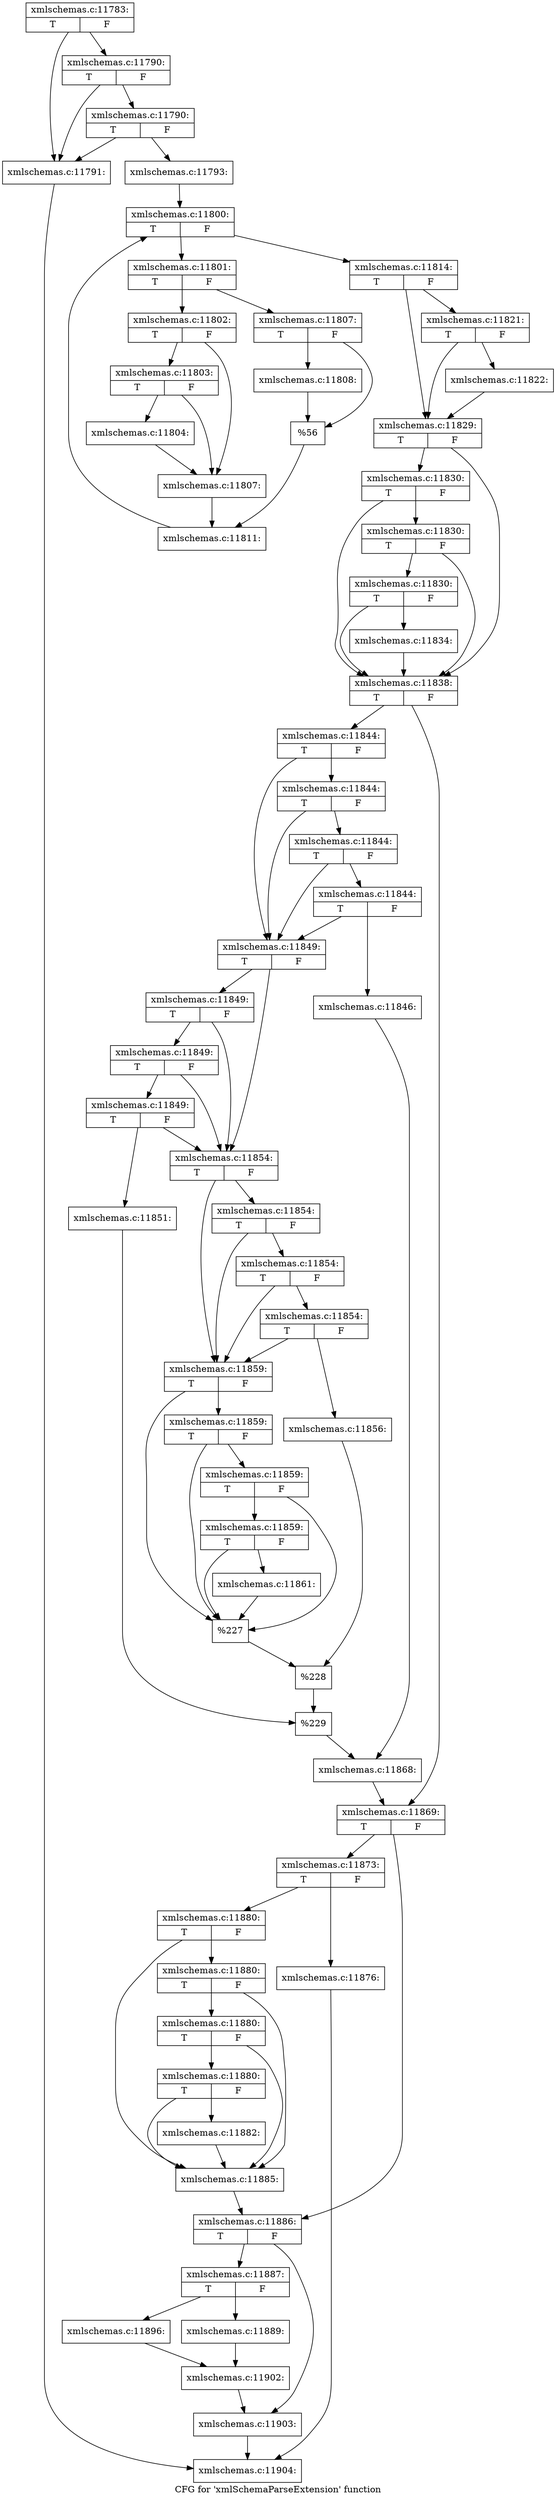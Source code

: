 digraph "CFG for 'xmlSchemaParseExtension' function" {
	label="CFG for 'xmlSchemaParseExtension' function";

	Node0x4e0dd90 [shape=record,label="{xmlschemas.c:11783:|{<s0>T|<s1>F}}"];
	Node0x4e0dd90 -> Node0x4e40c70;
	Node0x4e0dd90 -> Node0x4e40d90;
	Node0x4e40d90 [shape=record,label="{xmlschemas.c:11790:|{<s0>T|<s1>F}}"];
	Node0x4e40d90 -> Node0x4e40c70;
	Node0x4e40d90 -> Node0x4e40d10;
	Node0x4e40d10 [shape=record,label="{xmlschemas.c:11790:|{<s0>T|<s1>F}}"];
	Node0x4e40d10 -> Node0x4e40c70;
	Node0x4e40d10 -> Node0x4e40cc0;
	Node0x4e40c70 [shape=record,label="{xmlschemas.c:11791:}"];
	Node0x4e40c70 -> Node0x4e3f350;
	Node0x4e40cc0 [shape=record,label="{xmlschemas.c:11793:}"];
	Node0x4e40cc0 -> Node0x4e41e40;
	Node0x4e41e40 [shape=record,label="{xmlschemas.c:11800:|{<s0>T|<s1>F}}"];
	Node0x4e41e40 -> Node0x4e42230;
	Node0x4e41e40 -> Node0x4e42060;
	Node0x4e42230 [shape=record,label="{xmlschemas.c:11801:|{<s0>T|<s1>F}}"];
	Node0x4e42230 -> Node0x4e423f0;
	Node0x4e42230 -> Node0x4e42490;
	Node0x4e423f0 [shape=record,label="{xmlschemas.c:11802:|{<s0>T|<s1>F}}"];
	Node0x4e423f0 -> Node0x4e428f0;
	Node0x4e423f0 -> Node0x4e42940;
	Node0x4e42940 [shape=record,label="{xmlschemas.c:11803:|{<s0>T|<s1>F}}"];
	Node0x4e42940 -> Node0x4e428f0;
	Node0x4e42940 -> Node0x4e428a0;
	Node0x4e428a0 [shape=record,label="{xmlschemas.c:11804:}"];
	Node0x4e428a0 -> Node0x4e428f0;
	Node0x4e428f0 [shape=record,label="{xmlschemas.c:11807:}"];
	Node0x4e428f0 -> Node0x4e42440;
	Node0x4e42490 [shape=record,label="{xmlschemas.c:11807:|{<s0>T|<s1>F}}"];
	Node0x4e42490 -> Node0x4e436d0;
	Node0x4e42490 -> Node0x4e43720;
	Node0x4e436d0 [shape=record,label="{xmlschemas.c:11808:}"];
	Node0x4e436d0 -> Node0x4e43720;
	Node0x4e43720 [shape=record,label="{%56}"];
	Node0x4e43720 -> Node0x4e42440;
	Node0x4e42440 [shape=record,label="{xmlschemas.c:11811:}"];
	Node0x4e42440 -> Node0x4e41e40;
	Node0x4e42060 [shape=record,label="{xmlschemas.c:11814:|{<s0>T|<s1>F}}"];
	Node0x4e42060 -> Node0x4e448d0;
	Node0x4e42060 -> Node0x4e44880;
	Node0x4e448d0 [shape=record,label="{xmlschemas.c:11821:|{<s0>T|<s1>F}}"];
	Node0x4e448d0 -> Node0x4e44830;
	Node0x4e448d0 -> Node0x4e44880;
	Node0x4e44830 [shape=record,label="{xmlschemas.c:11822:}"];
	Node0x4e44830 -> Node0x4e44880;
	Node0x4e44880 [shape=record,label="{xmlschemas.c:11829:|{<s0>T|<s1>F}}"];
	Node0x4e44880 -> Node0x4e45da0;
	Node0x4e44880 -> Node0x4e45c80;
	Node0x4e45da0 [shape=record,label="{xmlschemas.c:11830:|{<s0>T|<s1>F}}"];
	Node0x4e45da0 -> Node0x4e45d50;
	Node0x4e45da0 -> Node0x4e45c80;
	Node0x4e45d50 [shape=record,label="{xmlschemas.c:11830:|{<s0>T|<s1>F}}"];
	Node0x4e45d50 -> Node0x4e45cd0;
	Node0x4e45d50 -> Node0x4e45c80;
	Node0x4e45cd0 [shape=record,label="{xmlschemas.c:11830:|{<s0>T|<s1>F}}"];
	Node0x4e45cd0 -> Node0x4e45c30;
	Node0x4e45cd0 -> Node0x4e45c80;
	Node0x4e45c30 [shape=record,label="{xmlschemas.c:11834:}"];
	Node0x4e45c30 -> Node0x4e45c80;
	Node0x4e45c80 [shape=record,label="{xmlschemas.c:11838:|{<s0>T|<s1>F}}"];
	Node0x4e45c80 -> Node0x4e471f0;
	Node0x4e45c80 -> Node0x4e47240;
	Node0x4e471f0 [shape=record,label="{xmlschemas.c:11844:|{<s0>T|<s1>F}}"];
	Node0x4e471f0 -> Node0x4e477c0;
	Node0x4e471f0 -> Node0x4e476a0;
	Node0x4e477c0 [shape=record,label="{xmlschemas.c:11844:|{<s0>T|<s1>F}}"];
	Node0x4e477c0 -> Node0x4e47770;
	Node0x4e477c0 -> Node0x4e476a0;
	Node0x4e47770 [shape=record,label="{xmlschemas.c:11844:|{<s0>T|<s1>F}}"];
	Node0x4e47770 -> Node0x4e476f0;
	Node0x4e47770 -> Node0x4e476a0;
	Node0x4e476f0 [shape=record,label="{xmlschemas.c:11844:|{<s0>T|<s1>F}}"];
	Node0x4e476f0 -> Node0x4e47600;
	Node0x4e476f0 -> Node0x4e476a0;
	Node0x4e47600 [shape=record,label="{xmlschemas.c:11846:}"];
	Node0x4e47600 -> Node0x4e47650;
	Node0x4e476a0 [shape=record,label="{xmlschemas.c:11849:|{<s0>T|<s1>F}}"];
	Node0x4e476a0 -> Node0x4e48f10;
	Node0x4e476a0 -> Node0x4e48df0;
	Node0x4e48f10 [shape=record,label="{xmlschemas.c:11849:|{<s0>T|<s1>F}}"];
	Node0x4e48f10 -> Node0x4e48ec0;
	Node0x4e48f10 -> Node0x4e48df0;
	Node0x4e48ec0 [shape=record,label="{xmlschemas.c:11849:|{<s0>T|<s1>F}}"];
	Node0x4e48ec0 -> Node0x4e48e40;
	Node0x4e48ec0 -> Node0x4e48df0;
	Node0x4e48e40 [shape=record,label="{xmlschemas.c:11849:|{<s0>T|<s1>F}}"];
	Node0x4e48e40 -> Node0x4e48d50;
	Node0x4e48e40 -> Node0x4e48df0;
	Node0x4e48d50 [shape=record,label="{xmlschemas.c:11851:}"];
	Node0x4e48d50 -> Node0x4e48da0;
	Node0x4e48df0 [shape=record,label="{xmlschemas.c:11854:|{<s0>T|<s1>F}}"];
	Node0x4e48df0 -> Node0x4e4a6c0;
	Node0x4e48df0 -> Node0x4e4a5a0;
	Node0x4e4a6c0 [shape=record,label="{xmlschemas.c:11854:|{<s0>T|<s1>F}}"];
	Node0x4e4a6c0 -> Node0x4e4a670;
	Node0x4e4a6c0 -> Node0x4e4a5a0;
	Node0x4e4a670 [shape=record,label="{xmlschemas.c:11854:|{<s0>T|<s1>F}}"];
	Node0x4e4a670 -> Node0x4e4a5f0;
	Node0x4e4a670 -> Node0x4e4a5a0;
	Node0x4e4a5f0 [shape=record,label="{xmlschemas.c:11854:|{<s0>T|<s1>F}}"];
	Node0x4e4a5f0 -> Node0x4e4a500;
	Node0x4e4a5f0 -> Node0x4e4a5a0;
	Node0x4e4a500 [shape=record,label="{xmlschemas.c:11856:}"];
	Node0x4e4a500 -> Node0x4e4a550;
	Node0x4e4a5a0 [shape=record,label="{xmlschemas.c:11859:|{<s0>T|<s1>F}}"];
	Node0x4e4a5a0 -> Node0x4e4be20;
	Node0x4e4a5a0 -> Node0x4e4bd00;
	Node0x4e4be20 [shape=record,label="{xmlschemas.c:11859:|{<s0>T|<s1>F}}"];
	Node0x4e4be20 -> Node0x4e4bdd0;
	Node0x4e4be20 -> Node0x4e4bd00;
	Node0x4e4bdd0 [shape=record,label="{xmlschemas.c:11859:|{<s0>T|<s1>F}}"];
	Node0x4e4bdd0 -> Node0x4e4bd50;
	Node0x4e4bdd0 -> Node0x4e4bd00;
	Node0x4e4bd50 [shape=record,label="{xmlschemas.c:11859:|{<s0>T|<s1>F}}"];
	Node0x4e4bd50 -> Node0x4e4bcb0;
	Node0x4e4bd50 -> Node0x4e4bd00;
	Node0x4e4bcb0 [shape=record,label="{xmlschemas.c:11861:}"];
	Node0x4e4bcb0 -> Node0x4e4bd00;
	Node0x4e4bd00 [shape=record,label="{%227}"];
	Node0x4e4bd00 -> Node0x4e4a550;
	Node0x4e4a550 [shape=record,label="{%228}"];
	Node0x4e4a550 -> Node0x4e48da0;
	Node0x4e48da0 [shape=record,label="{%229}"];
	Node0x4e48da0 -> Node0x4e47650;
	Node0x4e47650 [shape=record,label="{xmlschemas.c:11868:}"];
	Node0x4e47650 -> Node0x4e47240;
	Node0x4e47240 [shape=record,label="{xmlschemas.c:11869:|{<s0>T|<s1>F}}"];
	Node0x4e47240 -> Node0x4e4d590;
	Node0x4e47240 -> Node0x4e4d5e0;
	Node0x4e4d590 [shape=record,label="{xmlschemas.c:11873:|{<s0>T|<s1>F}}"];
	Node0x4e4d590 -> Node0x4e4d9a0;
	Node0x4e4d590 -> Node0x4e4d9f0;
	Node0x4e4d9a0 [shape=record,label="{xmlschemas.c:11876:}"];
	Node0x4e4d9a0 -> Node0x4e3f350;
	Node0x4e4d9f0 [shape=record,label="{xmlschemas.c:11880:|{<s0>T|<s1>F}}"];
	Node0x4e4d9f0 -> Node0x4e4e460;
	Node0x4e4d9f0 -> Node0x4e4e340;
	Node0x4e4e460 [shape=record,label="{xmlschemas.c:11880:|{<s0>T|<s1>F}}"];
	Node0x4e4e460 -> Node0x4e4e410;
	Node0x4e4e460 -> Node0x4e4e340;
	Node0x4e4e410 [shape=record,label="{xmlschemas.c:11880:|{<s0>T|<s1>F}}"];
	Node0x4e4e410 -> Node0x4e4e390;
	Node0x4e4e410 -> Node0x4e4e340;
	Node0x4e4e390 [shape=record,label="{xmlschemas.c:11880:|{<s0>T|<s1>F}}"];
	Node0x4e4e390 -> Node0x4e4e2f0;
	Node0x4e4e390 -> Node0x4e4e340;
	Node0x4e4e2f0 [shape=record,label="{xmlschemas.c:11882:}"];
	Node0x4e4e2f0 -> Node0x4e4e340;
	Node0x4e4e340 [shape=record,label="{xmlschemas.c:11885:}"];
	Node0x4e4e340 -> Node0x4e4d5e0;
	Node0x4e4d5e0 [shape=record,label="{xmlschemas.c:11886:|{<s0>T|<s1>F}}"];
	Node0x4e4d5e0 -> Node0x4e4fb50;
	Node0x4e4d5e0 -> Node0x4e4fba0;
	Node0x4e4fb50 [shape=record,label="{xmlschemas.c:11887:|{<s0>T|<s1>F}}"];
	Node0x4e4fb50 -> Node0x4e4ff60;
	Node0x4e4fb50 -> Node0x4e50000;
	Node0x4e4ff60 [shape=record,label="{xmlschemas.c:11889:}"];
	Node0x4e4ff60 -> Node0x4e4ffb0;
	Node0x4e50000 [shape=record,label="{xmlschemas.c:11896:}"];
	Node0x4e50000 -> Node0x4e4ffb0;
	Node0x4e4ffb0 [shape=record,label="{xmlschemas.c:11902:}"];
	Node0x4e4ffb0 -> Node0x4e4fba0;
	Node0x4e4fba0 [shape=record,label="{xmlschemas.c:11903:}"];
	Node0x4e4fba0 -> Node0x4e3f350;
	Node0x4e3f350 [shape=record,label="{xmlschemas.c:11904:}"];
}
